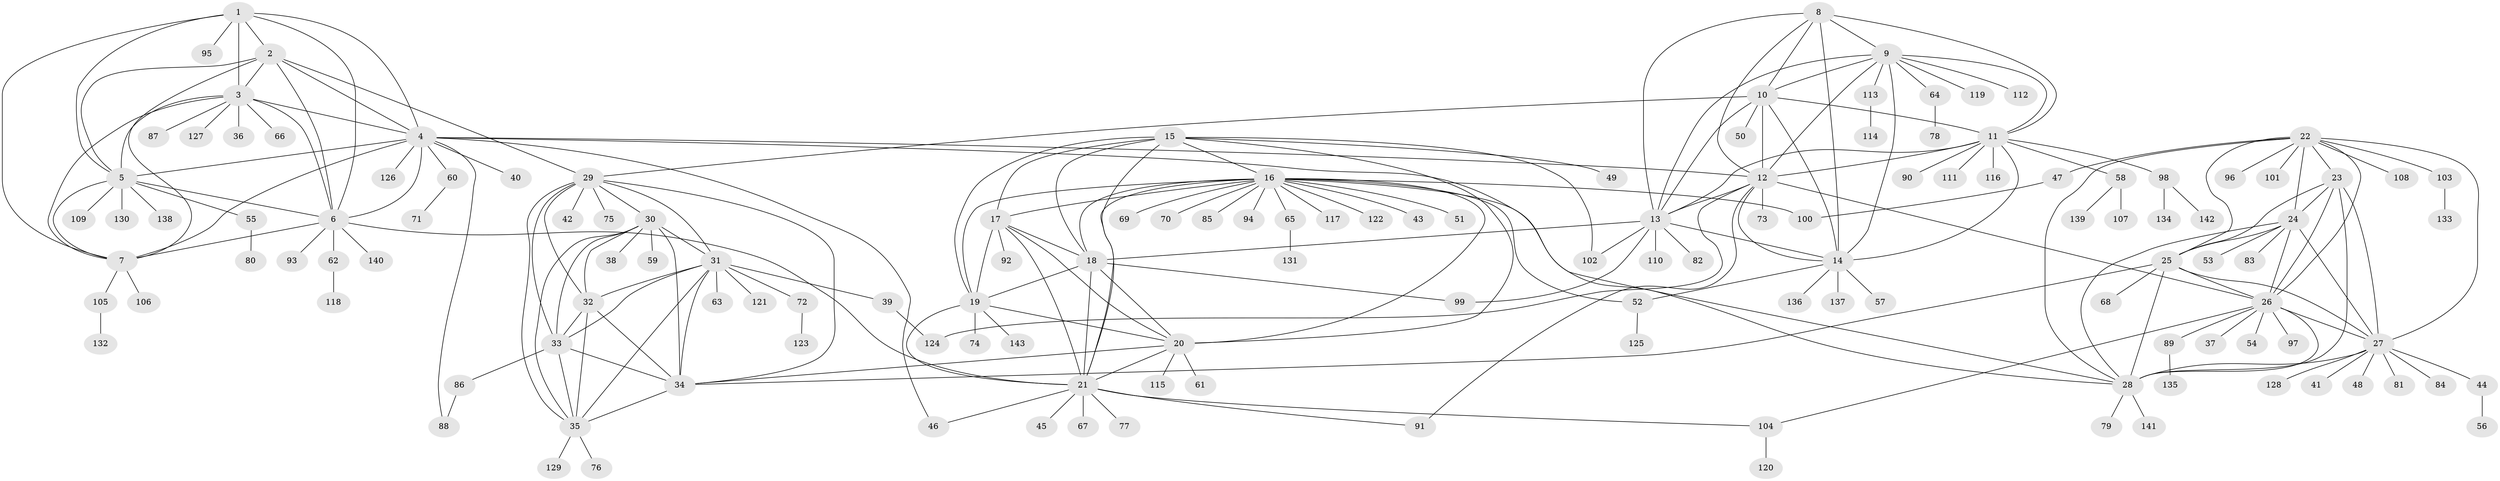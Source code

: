 // coarse degree distribution, {6: 0.04950495049504951, 7: 0.06930693069306931, 12: 0.019801980198019802, 9: 0.0594059405940594, 10: 0.039603960396039604, 17: 0.009900990099009901, 8: 0.019801980198019802, 11: 0.019801980198019802, 4: 0.009900990099009901, 1: 0.49504950495049505, 2: 0.18811881188118812, 3: 0.019801980198019802}
// Generated by graph-tools (version 1.1) at 2025/52/03/04/25 22:52:23]
// undirected, 143 vertices, 232 edges
graph export_dot {
  node [color=gray90,style=filled];
  1;
  2;
  3;
  4;
  5;
  6;
  7;
  8;
  9;
  10;
  11;
  12;
  13;
  14;
  15;
  16;
  17;
  18;
  19;
  20;
  21;
  22;
  23;
  24;
  25;
  26;
  27;
  28;
  29;
  30;
  31;
  32;
  33;
  34;
  35;
  36;
  37;
  38;
  39;
  40;
  41;
  42;
  43;
  44;
  45;
  46;
  47;
  48;
  49;
  50;
  51;
  52;
  53;
  54;
  55;
  56;
  57;
  58;
  59;
  60;
  61;
  62;
  63;
  64;
  65;
  66;
  67;
  68;
  69;
  70;
  71;
  72;
  73;
  74;
  75;
  76;
  77;
  78;
  79;
  80;
  81;
  82;
  83;
  84;
  85;
  86;
  87;
  88;
  89;
  90;
  91;
  92;
  93;
  94;
  95;
  96;
  97;
  98;
  99;
  100;
  101;
  102;
  103;
  104;
  105;
  106;
  107;
  108;
  109;
  110;
  111;
  112;
  113;
  114;
  115;
  116;
  117;
  118;
  119;
  120;
  121;
  122;
  123;
  124;
  125;
  126;
  127;
  128;
  129;
  130;
  131;
  132;
  133;
  134;
  135;
  136;
  137;
  138;
  139;
  140;
  141;
  142;
  143;
  1 -- 2;
  1 -- 3;
  1 -- 4;
  1 -- 5;
  1 -- 6;
  1 -- 7;
  1 -- 95;
  2 -- 3;
  2 -- 4;
  2 -- 5;
  2 -- 6;
  2 -- 7;
  2 -- 29;
  3 -- 4;
  3 -- 5;
  3 -- 6;
  3 -- 7;
  3 -- 36;
  3 -- 66;
  3 -- 87;
  3 -- 127;
  4 -- 5;
  4 -- 6;
  4 -- 7;
  4 -- 12;
  4 -- 28;
  4 -- 40;
  4 -- 46;
  4 -- 60;
  4 -- 88;
  4 -- 126;
  5 -- 6;
  5 -- 7;
  5 -- 55;
  5 -- 109;
  5 -- 130;
  5 -- 138;
  6 -- 7;
  6 -- 21;
  6 -- 62;
  6 -- 93;
  6 -- 140;
  7 -- 105;
  7 -- 106;
  8 -- 9;
  8 -- 10;
  8 -- 11;
  8 -- 12;
  8 -- 13;
  8 -- 14;
  9 -- 10;
  9 -- 11;
  9 -- 12;
  9 -- 13;
  9 -- 14;
  9 -- 64;
  9 -- 112;
  9 -- 113;
  9 -- 119;
  10 -- 11;
  10 -- 12;
  10 -- 13;
  10 -- 14;
  10 -- 29;
  10 -- 50;
  11 -- 12;
  11 -- 13;
  11 -- 14;
  11 -- 58;
  11 -- 90;
  11 -- 98;
  11 -- 111;
  11 -- 116;
  12 -- 13;
  12 -- 14;
  12 -- 26;
  12 -- 73;
  12 -- 91;
  12 -- 124;
  13 -- 14;
  13 -- 18;
  13 -- 82;
  13 -- 99;
  13 -- 102;
  13 -- 110;
  14 -- 52;
  14 -- 57;
  14 -- 136;
  14 -- 137;
  15 -- 16;
  15 -- 17;
  15 -- 18;
  15 -- 19;
  15 -- 20;
  15 -- 21;
  15 -- 49;
  15 -- 102;
  16 -- 17;
  16 -- 18;
  16 -- 19;
  16 -- 20;
  16 -- 21;
  16 -- 28;
  16 -- 43;
  16 -- 51;
  16 -- 52;
  16 -- 65;
  16 -- 69;
  16 -- 70;
  16 -- 85;
  16 -- 94;
  16 -- 100;
  16 -- 117;
  16 -- 122;
  17 -- 18;
  17 -- 19;
  17 -- 20;
  17 -- 21;
  17 -- 92;
  18 -- 19;
  18 -- 20;
  18 -- 21;
  18 -- 99;
  19 -- 20;
  19 -- 21;
  19 -- 74;
  19 -- 143;
  20 -- 21;
  20 -- 34;
  20 -- 61;
  20 -- 115;
  21 -- 45;
  21 -- 46;
  21 -- 67;
  21 -- 77;
  21 -- 91;
  21 -- 104;
  22 -- 23;
  22 -- 24;
  22 -- 25;
  22 -- 26;
  22 -- 27;
  22 -- 28;
  22 -- 47;
  22 -- 96;
  22 -- 101;
  22 -- 103;
  22 -- 108;
  23 -- 24;
  23 -- 25;
  23 -- 26;
  23 -- 27;
  23 -- 28;
  24 -- 25;
  24 -- 26;
  24 -- 27;
  24 -- 28;
  24 -- 53;
  24 -- 83;
  25 -- 26;
  25 -- 27;
  25 -- 28;
  25 -- 34;
  25 -- 68;
  26 -- 27;
  26 -- 28;
  26 -- 37;
  26 -- 54;
  26 -- 89;
  26 -- 97;
  26 -- 104;
  27 -- 28;
  27 -- 41;
  27 -- 44;
  27 -- 48;
  27 -- 81;
  27 -- 84;
  27 -- 128;
  28 -- 79;
  28 -- 141;
  29 -- 30;
  29 -- 31;
  29 -- 32;
  29 -- 33;
  29 -- 34;
  29 -- 35;
  29 -- 42;
  29 -- 75;
  30 -- 31;
  30 -- 32;
  30 -- 33;
  30 -- 34;
  30 -- 35;
  30 -- 38;
  30 -- 59;
  31 -- 32;
  31 -- 33;
  31 -- 34;
  31 -- 35;
  31 -- 39;
  31 -- 63;
  31 -- 72;
  31 -- 121;
  32 -- 33;
  32 -- 34;
  32 -- 35;
  33 -- 34;
  33 -- 35;
  33 -- 86;
  34 -- 35;
  35 -- 76;
  35 -- 129;
  39 -- 124;
  44 -- 56;
  47 -- 100;
  52 -- 125;
  55 -- 80;
  58 -- 107;
  58 -- 139;
  60 -- 71;
  62 -- 118;
  64 -- 78;
  65 -- 131;
  72 -- 123;
  86 -- 88;
  89 -- 135;
  98 -- 134;
  98 -- 142;
  103 -- 133;
  104 -- 120;
  105 -- 132;
  113 -- 114;
}
